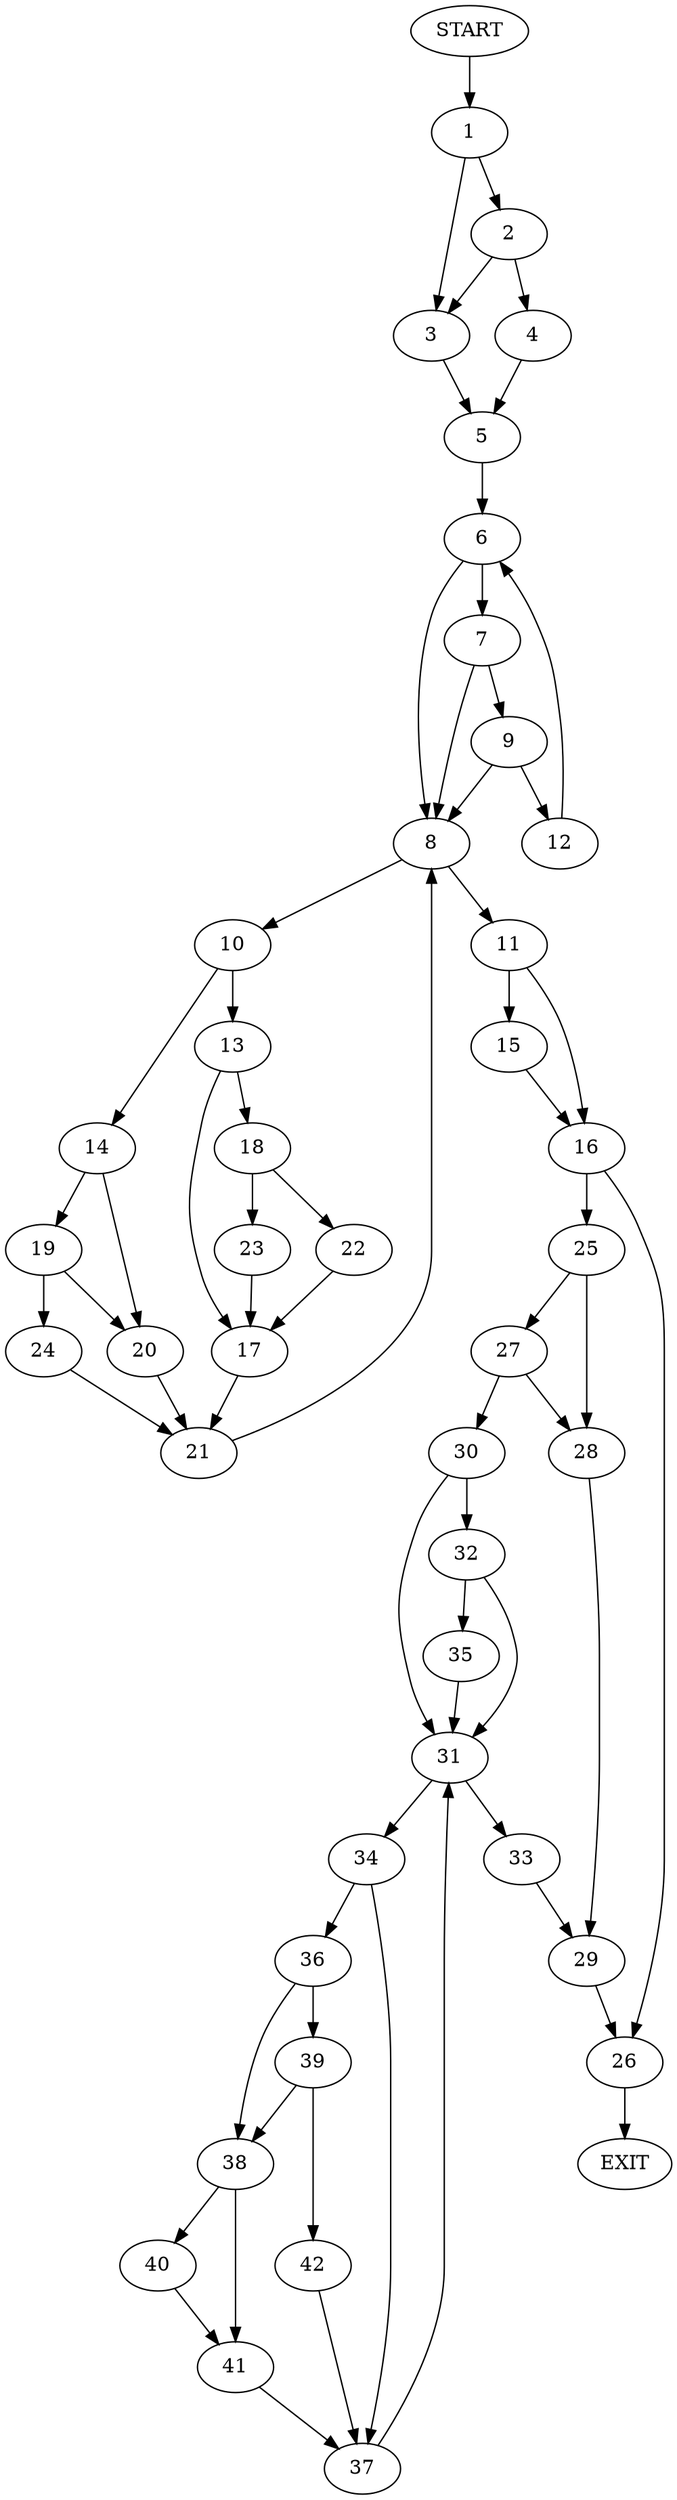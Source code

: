 digraph {
0 [label="START"]
43 [label="EXIT"]
0 -> 1
1 -> 2
1 -> 3
2 -> 4
2 -> 3
3 -> 5
4 -> 5
5 -> 6
6 -> 7
6 -> 8
7 -> 9
7 -> 8
8 -> 10
8 -> 11
9 -> 8
9 -> 12
12 -> 6
10 -> 13
10 -> 14
11 -> 15
11 -> 16
13 -> 17
13 -> 18
14 -> 19
14 -> 20
17 -> 21
18 -> 22
18 -> 23
22 -> 17
23 -> 17
21 -> 8
20 -> 21
19 -> 24
19 -> 20
24 -> 21
15 -> 16
16 -> 25
16 -> 26
26 -> 43
25 -> 27
25 -> 28
28 -> 29
27 -> 28
27 -> 30
30 -> 31
30 -> 32
31 -> 33
31 -> 34
32 -> 35
32 -> 31
35 -> 31
33 -> 29
34 -> 36
34 -> 37
37 -> 31
36 -> 38
36 -> 39
38 -> 40
38 -> 41
39 -> 42
39 -> 38
42 -> 37
41 -> 37
40 -> 41
29 -> 26
}
